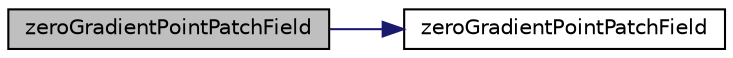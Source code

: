 digraph "zeroGradientPointPatchField"
{
  bgcolor="transparent";
  edge [fontname="Helvetica",fontsize="10",labelfontname="Helvetica",labelfontsize="10"];
  node [fontname="Helvetica",fontsize="10",shape=record];
  rankdir="LR";
  Node1 [label="zeroGradientPointPatchField",height=0.2,width=0.4,color="black", fillcolor="grey75", style="filled", fontcolor="black"];
  Node1 -> Node2 [color="midnightblue",fontsize="10",style="solid",fontname="Helvetica"];
  Node2 [label="zeroGradientPointPatchField",height=0.2,width=0.4,color="black",URL="$a03013.html#adfeda50c0a6adda3cad91661bfaae0d5",tooltip="Construct from patch and internal field. "];
}
